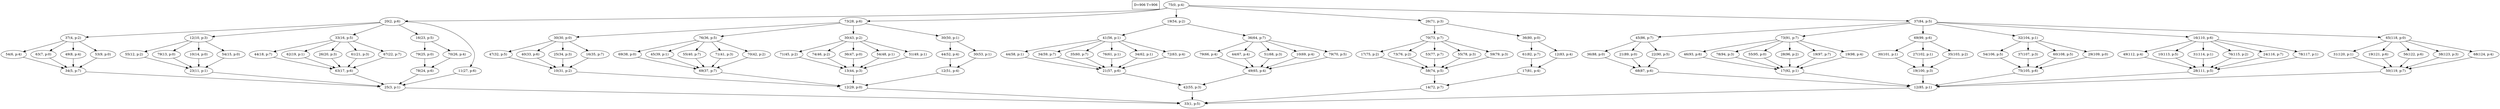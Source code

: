 digraph Task {
i [shape=box, label="D=906 T=906"]; 
0 [label="75(0, p:4)"];
1 [label="33(1, p:5)"];
2 [label="20(2, p:6)"];
3 [label="25(3, p:1)"];
4 [label="37(4, p:2)"];
5 [label="34(5, p:7)"];
6 [label="54(6, p:4)"];
7 [label="63(7, p:0)"];
8 [label="49(8, p:4)"];
9 [label="53(9, p:0)"];
10 [label="12(10, p:3)"];
11 [label="23(11, p:1)"];
12 [label="55(12, p:2)"];
13 [label="79(13, p:0)"];
14 [label="10(14, p:0)"];
15 [label="54(15, p:0)"];
16 [label="33(16, p:5)"];
17 [label="63(17, p:6)"];
18 [label="44(18, p:7)"];
19 [label="62(19, p:1)"];
20 [label="26(20, p:3)"];
21 [label="61(21, p:3)"];
22 [label="67(22, p:7)"];
23 [label="16(23, p:5)"];
24 [label="78(24, p:6)"];
25 [label="79(25, p:0)"];
26 [label="70(26, p:4)"];
27 [label="11(27, p:6)"];
28 [label="73(28, p:6)"];
29 [label="12(29, p:0)"];
30 [label="30(30, p:0)"];
31 [label="10(31, p:2)"];
32 [label="47(32, p:5)"];
33 [label="40(33, p:6)"];
34 [label="25(34, p:3)"];
35 [label="16(35, p:7)"];
36 [label="76(36, p:5)"];
37 [label="69(37, p:7)"];
38 [label="69(38, p:0)"];
39 [label="45(39, p:1)"];
40 [label="55(40, p:7)"];
41 [label="71(41, p:3)"];
42 [label="70(42, p:2)"];
43 [label="30(43, p:2)"];
44 [label="13(44, p:3)"];
45 [label="71(45, p:2)"];
46 [label="74(46, p:2)"];
47 [label="36(47, p:0)"];
48 [label="54(48, p:1)"];
49 [label="51(49, p:1)"];
50 [label="30(50, p:1)"];
51 [label="12(51, p:4)"];
52 [label="44(52, p:4)"];
53 [label="30(53, p:1)"];
54 [label="19(54, p:2)"];
55 [label="42(55, p:3)"];
56 [label="41(56, p:1)"];
57 [label="21(57, p:6)"];
58 [label="44(58, p:1)"];
59 [label="34(59, p:7)"];
60 [label="35(60, p:7)"];
61 [label="76(61, p:1)"];
62 [label="34(62, p:1)"];
63 [label="72(63, p:4)"];
64 [label="36(64, p:7)"];
65 [label="49(65, p:4)"];
66 [label="79(66, p:4)"];
67 [label="44(67, p:4)"];
68 [label="51(68, p:3)"];
69 [label="10(69, p:4)"];
70 [label="79(70, p:5)"];
71 [label="26(71, p:3)"];
72 [label="14(72, p:7)"];
73 [label="70(73, p:7)"];
74 [label="58(74, p:5)"];
75 [label="17(75, p:2)"];
76 [label="73(76, p:2)"];
77 [label="53(77, p:7)"];
78 [label="55(78, p:3)"];
79 [label="59(79, p:3)"];
80 [label="36(80, p:0)"];
81 [label="17(81, p:4)"];
82 [label="61(82, p:7)"];
83 [label="12(83, p:4)"];
84 [label="37(84, p:5)"];
85 [label="12(85, p:1)"];
86 [label="45(86, p:7)"];
87 [label="68(87, p:6)"];
88 [label="36(88, p:0)"];
89 [label="21(89, p:0)"];
90 [label="22(90, p:5)"];
91 [label="73(91, p:7)"];
92 [label="17(92, p:1)"];
93 [label="46(93, p:6)"];
94 [label="78(94, p:3)"];
95 [label="55(95, p:0)"];
96 [label="28(96, p:2)"];
97 [label="19(97, p:7)"];
98 [label="19(98, p:4)"];
99 [label="69(99, p:6)"];
100 [label="19(100, p:3)"];
101 [label="30(101, p:1)"];
102 [label="27(102, p:1)"];
103 [label="35(103, p:2)"];
104 [label="32(104, p:1)"];
105 [label="75(105, p:6)"];
106 [label="54(106, p:5)"];
107 [label="37(107, p:3)"];
108 [label="60(108, p:5)"];
109 [label="29(109, p:0)"];
110 [label="16(110, p:6)"];
111 [label="28(111, p:5)"];
112 [label="49(112, p:4)"];
113 [label="10(113, p:5)"];
114 [label="31(114, p:1)"];
115 [label="76(115, p:2)"];
116 [label="24(116, p:7)"];
117 [label="78(117, p:1)"];
118 [label="65(118, p:0)"];
119 [label="50(119, p:7)"];
120 [label="31(120, p:1)"];
121 [label="19(121, p:6)"];
122 [label="56(122, p:6)"];
123 [label="38(123, p:3)"];
124 [label="68(124, p:4)"];
0 -> 2;
0 -> 28;
0 -> 54;
0 -> 71;
0 -> 84;
2 -> 4;
2 -> 10;
2 -> 16;
2 -> 23;
2 -> 27;
3 -> 1;
4 -> 6;
4 -> 7;
4 -> 8;
4 -> 9;
5 -> 3;
6 -> 5;
7 -> 5;
8 -> 5;
9 -> 5;
10 -> 12;
10 -> 13;
10 -> 14;
10 -> 15;
11 -> 3;
12 -> 11;
13 -> 11;
14 -> 11;
15 -> 11;
16 -> 18;
16 -> 19;
16 -> 20;
16 -> 21;
16 -> 22;
17 -> 3;
18 -> 17;
19 -> 17;
20 -> 17;
21 -> 17;
22 -> 17;
23 -> 25;
23 -> 26;
24 -> 3;
25 -> 24;
26 -> 24;
27 -> 3;
28 -> 30;
28 -> 36;
28 -> 43;
28 -> 50;
29 -> 1;
30 -> 32;
30 -> 33;
30 -> 34;
30 -> 35;
31 -> 29;
32 -> 31;
33 -> 31;
34 -> 31;
35 -> 31;
36 -> 38;
36 -> 39;
36 -> 40;
36 -> 41;
36 -> 42;
37 -> 29;
38 -> 37;
39 -> 37;
40 -> 37;
41 -> 37;
42 -> 37;
43 -> 45;
43 -> 46;
43 -> 47;
43 -> 48;
43 -> 49;
44 -> 29;
45 -> 44;
46 -> 44;
47 -> 44;
48 -> 44;
49 -> 44;
50 -> 52;
50 -> 53;
51 -> 29;
52 -> 51;
53 -> 51;
54 -> 56;
54 -> 64;
55 -> 1;
56 -> 58;
56 -> 59;
56 -> 60;
56 -> 61;
56 -> 62;
56 -> 63;
57 -> 55;
58 -> 57;
59 -> 57;
60 -> 57;
61 -> 57;
62 -> 57;
63 -> 57;
64 -> 66;
64 -> 67;
64 -> 68;
64 -> 69;
64 -> 70;
65 -> 55;
66 -> 65;
67 -> 65;
68 -> 65;
69 -> 65;
70 -> 65;
71 -> 73;
71 -> 80;
72 -> 1;
73 -> 75;
73 -> 76;
73 -> 77;
73 -> 78;
73 -> 79;
74 -> 72;
75 -> 74;
76 -> 74;
77 -> 74;
78 -> 74;
79 -> 74;
80 -> 82;
80 -> 83;
81 -> 72;
82 -> 81;
83 -> 81;
84 -> 86;
84 -> 91;
84 -> 99;
84 -> 104;
84 -> 110;
84 -> 118;
85 -> 1;
86 -> 88;
86 -> 89;
86 -> 90;
87 -> 85;
88 -> 87;
89 -> 87;
90 -> 87;
91 -> 93;
91 -> 94;
91 -> 95;
91 -> 96;
91 -> 97;
91 -> 98;
92 -> 85;
93 -> 92;
94 -> 92;
95 -> 92;
96 -> 92;
97 -> 92;
98 -> 92;
99 -> 101;
99 -> 102;
99 -> 103;
100 -> 85;
101 -> 100;
102 -> 100;
103 -> 100;
104 -> 106;
104 -> 107;
104 -> 108;
104 -> 109;
105 -> 85;
106 -> 105;
107 -> 105;
108 -> 105;
109 -> 105;
110 -> 112;
110 -> 113;
110 -> 114;
110 -> 115;
110 -> 116;
110 -> 117;
111 -> 85;
112 -> 111;
113 -> 111;
114 -> 111;
115 -> 111;
116 -> 111;
117 -> 111;
118 -> 120;
118 -> 121;
118 -> 122;
118 -> 123;
118 -> 124;
119 -> 85;
120 -> 119;
121 -> 119;
122 -> 119;
123 -> 119;
124 -> 119;
}